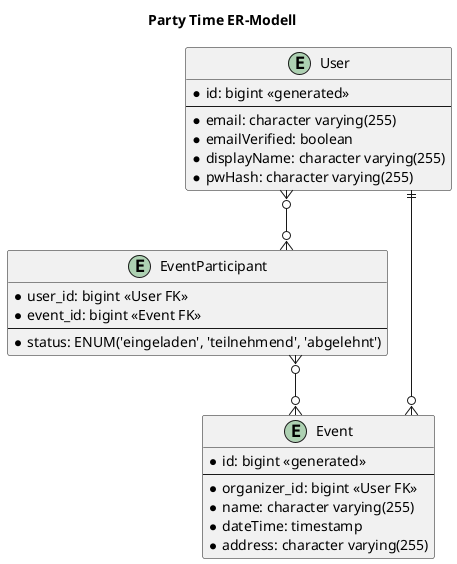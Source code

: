 @startuml er-model
title "Party Time ER-Modell"
skinparam linetype ortho

entity User {
    * id: bigint <<generated>>
    --
    * email: character varying(255)
    * emailVerified: boolean
    * displayName: character varying(255)
    * pwHash: character varying(255)
}

entity EventParticipant {
    * user_id: bigint <<User FK>>
    * event_id: bigint <<Event FK>>
    --
    * status: ENUM('eingeladen', 'teilnehmend', 'abgelehnt')
}

entity Event {
    * id: bigint <<generated>>
    --
    * organizer_id: bigint <<User FK>>
    * name: character varying(255)
    * dateTime: timestamp
    * address: character varying(255)
}

User ||--o{ Event
User }o--o{ EventParticipant
EventParticipant }o--o{ Event
@enduml